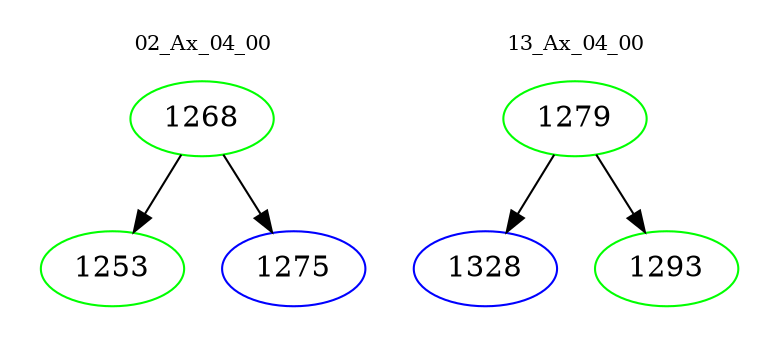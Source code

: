digraph{
subgraph cluster_0 {
color = white
label = "02_Ax_04_00";
fontsize=10;
T0_1268 [label="1268", color="green"]
T0_1268 -> T0_1253 [color="black"]
T0_1253 [label="1253", color="green"]
T0_1268 -> T0_1275 [color="black"]
T0_1275 [label="1275", color="blue"]
}
subgraph cluster_1 {
color = white
label = "13_Ax_04_00";
fontsize=10;
T1_1279 [label="1279", color="green"]
T1_1279 -> T1_1328 [color="black"]
T1_1328 [label="1328", color="blue"]
T1_1279 -> T1_1293 [color="black"]
T1_1293 [label="1293", color="green"]
}
}
